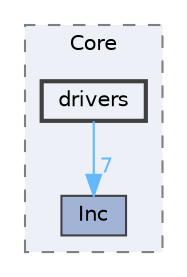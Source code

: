 digraph "/home/oliver/Documents/3A/2425_ESE_Projet_V-NOM/Projet_V-NOM_STM32/Core/drivers"
{
 // LATEX_PDF_SIZE
  bgcolor="transparent";
  edge [fontname=Helvetica,fontsize=10,labelfontname=Helvetica,labelfontsize=10];
  node [fontname=Helvetica,fontsize=10,shape=box,height=0.2,width=0.4];
  compound=true
  subgraph clusterdir_7355fbed93420b036c859d3b7343c435 {
    graph [ bgcolor="#edf0f7", pencolor="grey50", label="Core", fontname=Helvetica,fontsize=10 style="filled,dashed", URL="dir_7355fbed93420b036c859d3b7343c435.html",tooltip=""]
  dir_9a7dfda6146872f047a7bc69a3f1a819 [label="Inc", fillcolor="#a2b4d6", color="grey25", style="filled", URL="dir_9a7dfda6146872f047a7bc69a3f1a819.html",tooltip=""];
  dir_2f43cb4bc83a2d35aa75a6fb7ebea1e6 [label="drivers", fillcolor="#edf0f7", color="grey25", style="filled,bold", URL="dir_2f43cb4bc83a2d35aa75a6fb7ebea1e6.html",tooltip=""];
  }
  dir_2f43cb4bc83a2d35aa75a6fb7ebea1e6->dir_9a7dfda6146872f047a7bc69a3f1a819 [headlabel="7", labeldistance=1.5 headhref="dir_000001_000002.html" href="dir_000001_000002.html" color="steelblue1" fontcolor="steelblue1"];
}
